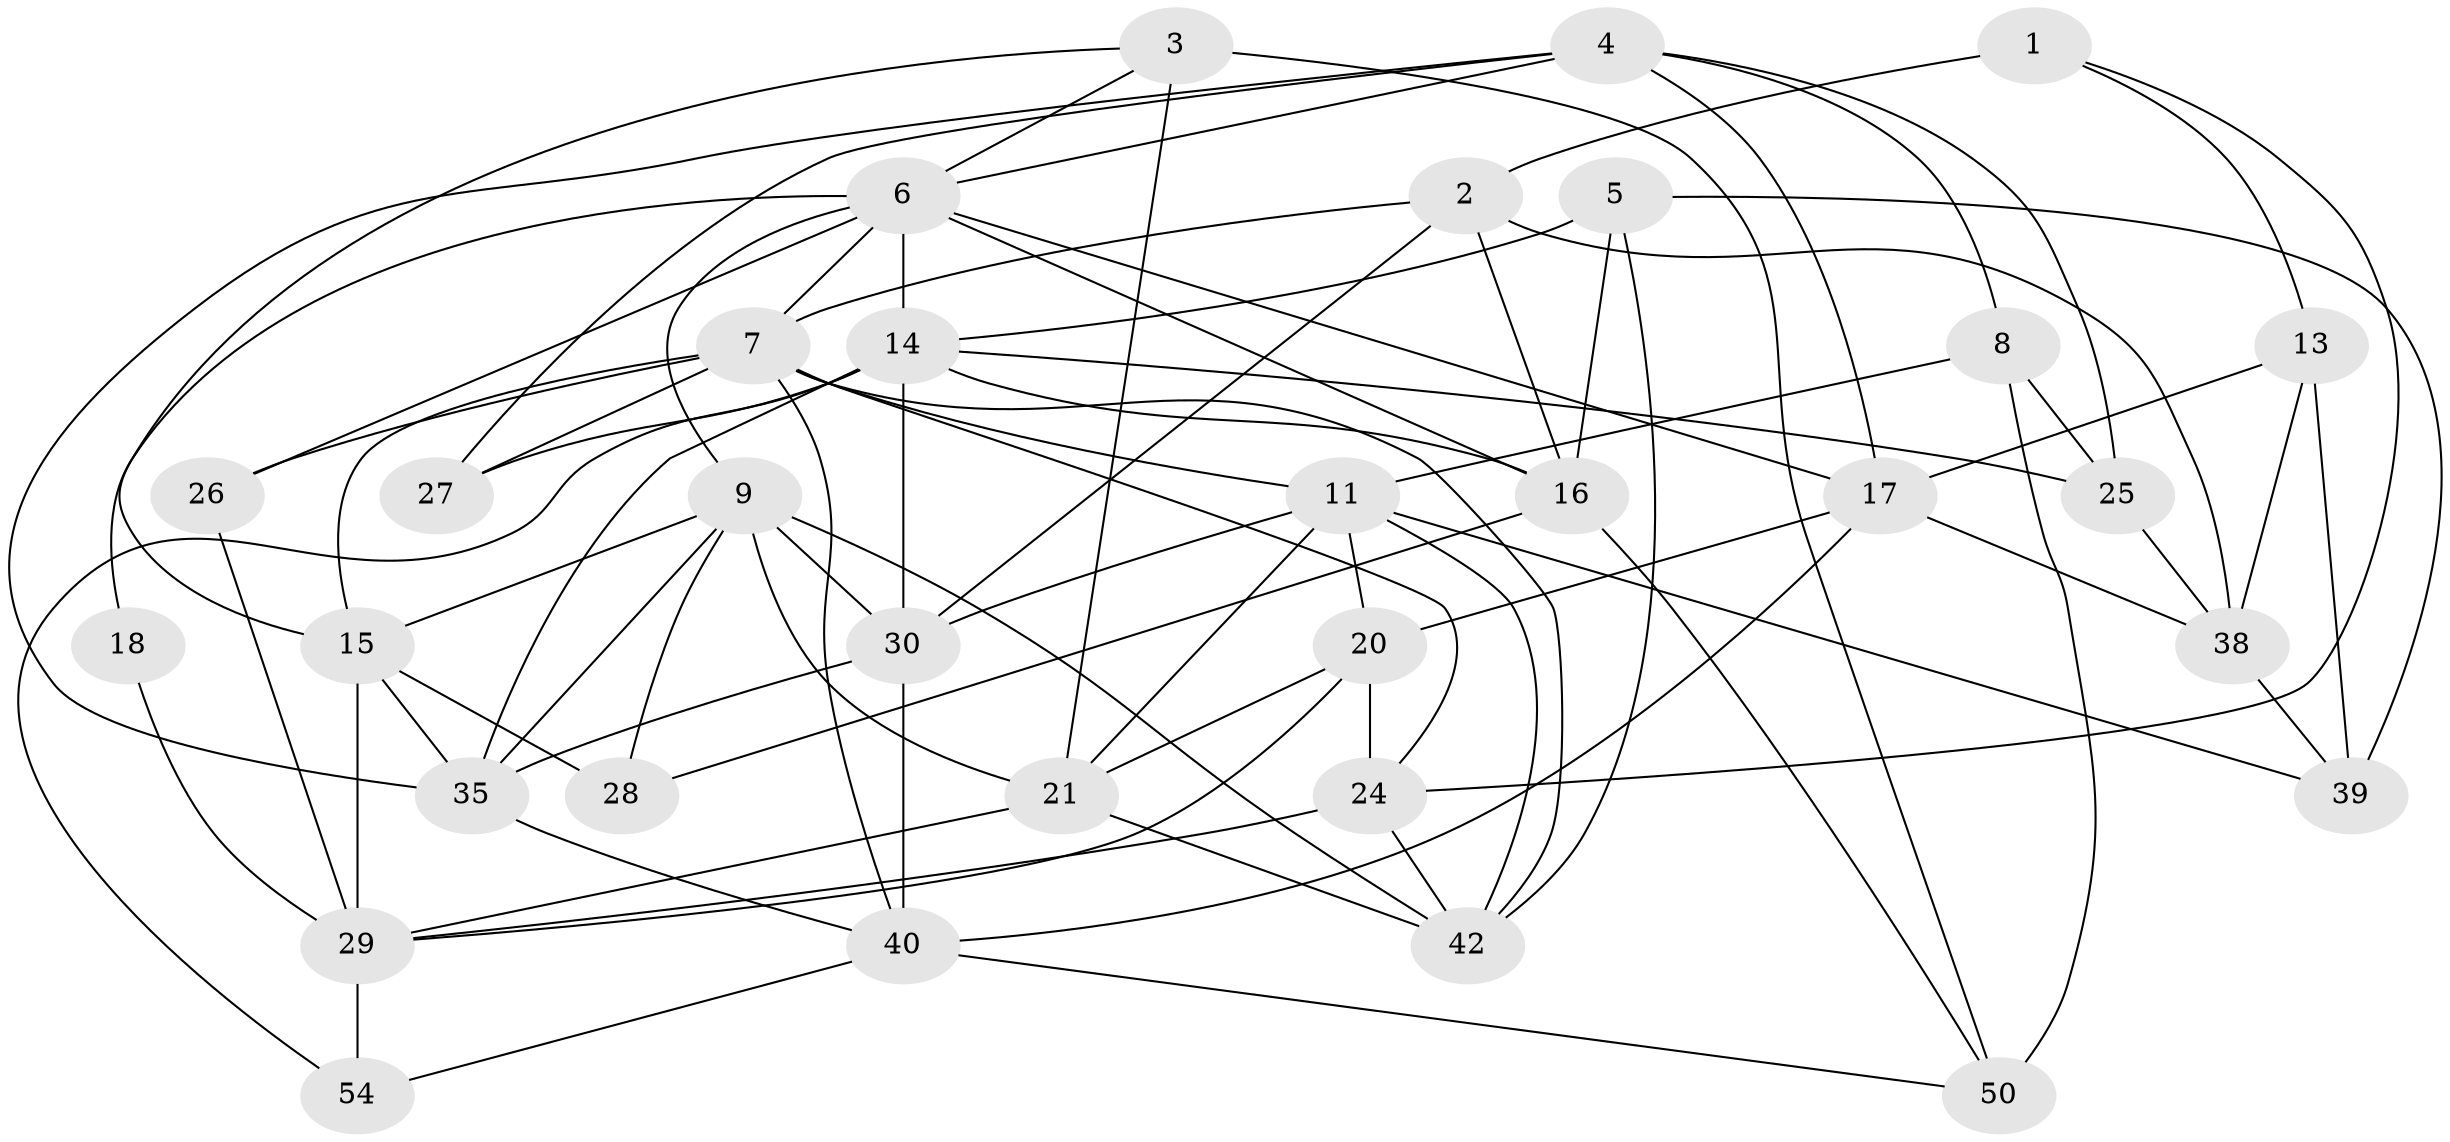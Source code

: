 // original degree distribution, {3: 0.2631578947368421, 5: 0.15789473684210525, 2: 0.08771929824561403, 4: 0.3508771929824561, 6: 0.14035087719298245}
// Generated by graph-tools (version 1.1) at 2025/11/02/27/25 16:11:24]
// undirected, 32 vertices, 83 edges
graph export_dot {
graph [start="1"]
  node [color=gray90,style=filled];
  1 [super="+12"];
  2 [super="+33"];
  3 [super="+37"];
  4 [super="+32"];
  5 [super="+19"];
  6 [super="+10"];
  7 [super="+23"];
  8 [super="+44"];
  9 [super="+41"];
  11 [super="+31"];
  13 [super="+45"];
  14 [super="+56"];
  15 [super="+34"];
  16 [super="+51"];
  17 [super="+22"];
  18;
  20 [super="+49"];
  21 [super="+46"];
  24 [super="+53"];
  25;
  26;
  27;
  28;
  29 [super="+43"];
  30 [super="+36"];
  35 [super="+47"];
  38 [super="+52"];
  39;
  40 [super="+48"];
  42 [super="+55"];
  50 [super="+57"];
  54;
  1 -- 2 [weight=2];
  1 -- 13;
  1 -- 24;
  2 -- 16;
  2 -- 30;
  2 -- 7;
  2 -- 38;
  3 -- 21 [weight=2];
  3 -- 6;
  3 -- 15;
  3 -- 50;
  4 -- 35;
  4 -- 8;
  4 -- 17;
  4 -- 25;
  4 -- 27;
  4 -- 6;
  5 -- 39;
  5 -- 42;
  5 -- 14;
  5 -- 16;
  6 -- 26;
  6 -- 7;
  6 -- 17;
  6 -- 18;
  6 -- 14;
  6 -- 16;
  6 -- 9;
  7 -- 40;
  7 -- 26;
  7 -- 27;
  7 -- 42;
  7 -- 11;
  7 -- 15;
  7 -- 24;
  8 -- 25;
  8 -- 11;
  8 -- 50;
  9 -- 15;
  9 -- 30 [weight=2];
  9 -- 35;
  9 -- 42;
  9 -- 28;
  9 -- 21;
  11 -- 42;
  11 -- 20;
  11 -- 21;
  11 -- 39;
  11 -- 30;
  13 -- 39;
  13 -- 38;
  13 -- 17;
  14 -- 30;
  14 -- 27;
  14 -- 16;
  14 -- 54;
  14 -- 25;
  14 -- 35;
  15 -- 29 [weight=2];
  15 -- 28;
  15 -- 35;
  16 -- 28;
  16 -- 50;
  17 -- 38;
  17 -- 20;
  17 -- 40 [weight=2];
  18 -- 29;
  20 -- 24;
  20 -- 29;
  20 -- 21;
  21 -- 42;
  21 -- 29;
  24 -- 42;
  24 -- 29;
  25 -- 38;
  26 -- 29;
  29 -- 54;
  30 -- 40;
  30 -- 35;
  35 -- 40;
  38 -- 39;
  40 -- 54;
  40 -- 50;
}
